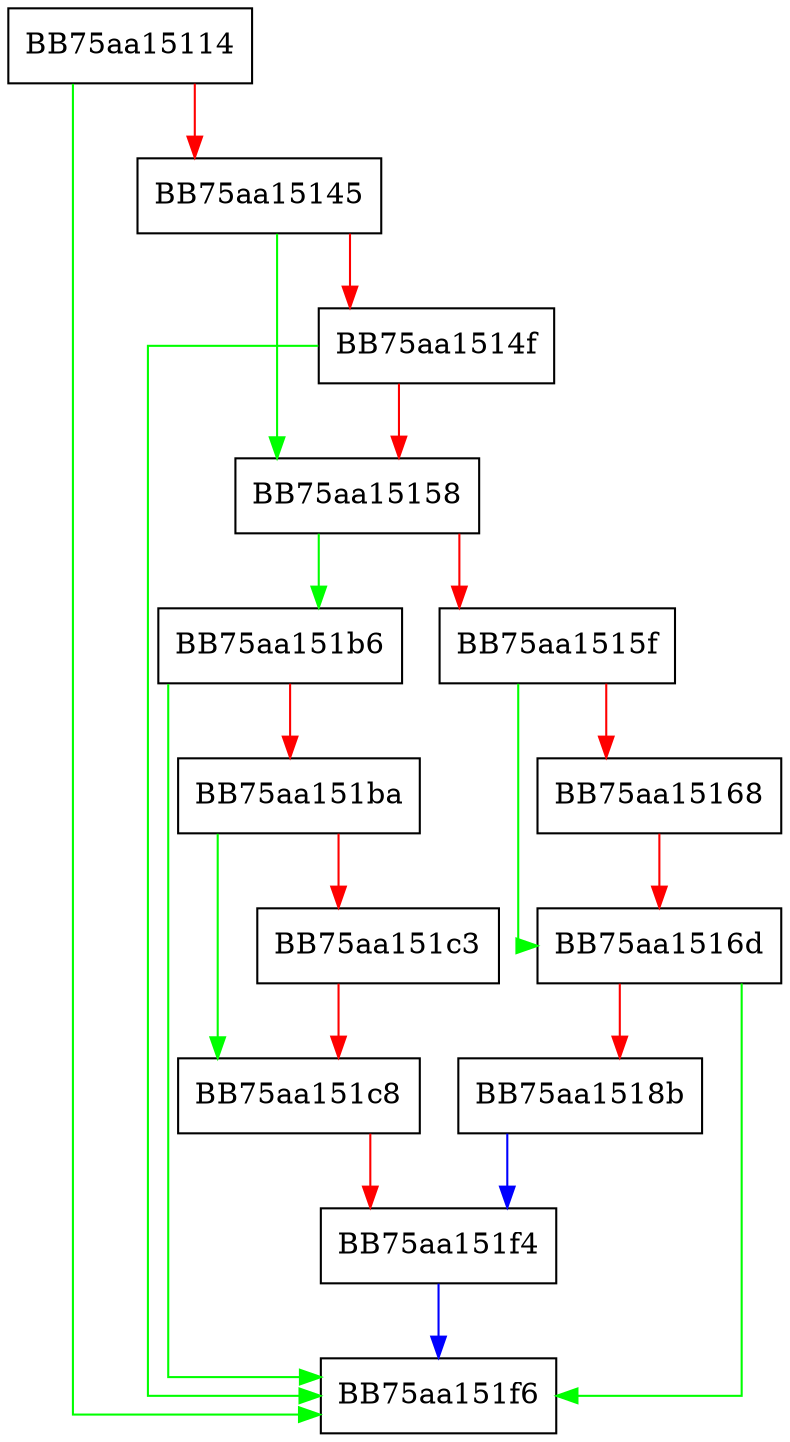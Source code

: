 digraph mmap_virtualfree {
  node [shape="box"];
  graph [splines=ortho];
  BB75aa15114 -> BB75aa151f6 [color="green"];
  BB75aa15114 -> BB75aa15145 [color="red"];
  BB75aa15145 -> BB75aa15158 [color="green"];
  BB75aa15145 -> BB75aa1514f [color="red"];
  BB75aa1514f -> BB75aa151f6 [color="green"];
  BB75aa1514f -> BB75aa15158 [color="red"];
  BB75aa15158 -> BB75aa151b6 [color="green"];
  BB75aa15158 -> BB75aa1515f [color="red"];
  BB75aa1515f -> BB75aa1516d [color="green"];
  BB75aa1515f -> BB75aa15168 [color="red"];
  BB75aa15168 -> BB75aa1516d [color="red"];
  BB75aa1516d -> BB75aa151f6 [color="green"];
  BB75aa1516d -> BB75aa1518b [color="red"];
  BB75aa1518b -> BB75aa151f4 [color="blue"];
  BB75aa151b6 -> BB75aa151f6 [color="green"];
  BB75aa151b6 -> BB75aa151ba [color="red"];
  BB75aa151ba -> BB75aa151c8 [color="green"];
  BB75aa151ba -> BB75aa151c3 [color="red"];
  BB75aa151c3 -> BB75aa151c8 [color="red"];
  BB75aa151c8 -> BB75aa151f4 [color="red"];
  BB75aa151f4 -> BB75aa151f6 [color="blue"];
}